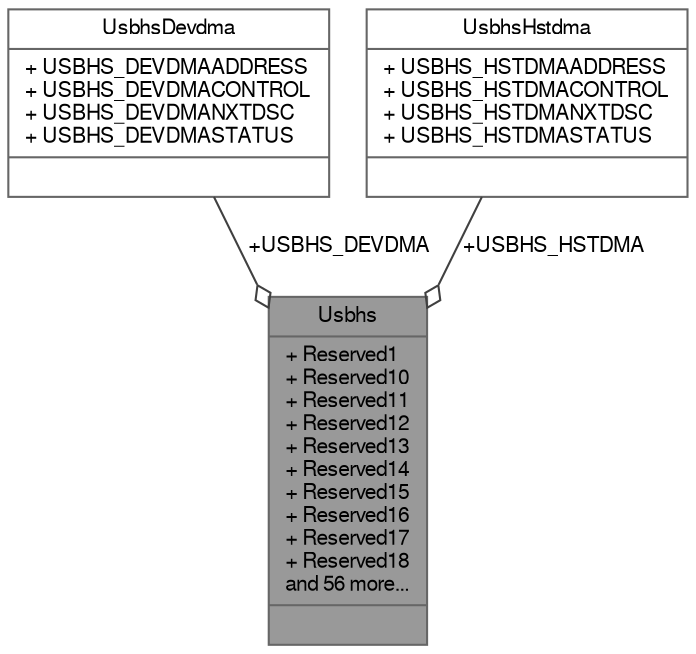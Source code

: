 digraph "Usbhs"
{
 // LATEX_PDF_SIZE
  bgcolor="transparent";
  edge [fontname=FreeSans,fontsize=10,labelfontname=FreeSans,labelfontsize=10];
  node [fontname=FreeSans,fontsize=10,shape=box,height=0.2,width=0.4];
  Node1 [shape=record,label="{Usbhs\n|+ Reserved1\l+ Reserved10\l+ Reserved11\l+ Reserved12\l+ Reserved13\l+ Reserved14\l+ Reserved15\l+ Reserved16\l+ Reserved17\l+ Reserved18\land 56 more...\l|}",height=0.2,width=0.4,color="gray40", fillcolor="grey60", style="filled", fontcolor="black",tooltip=" "];
  Node2 -> Node1 [color="grey25",style="solid",label=" +USBHS_DEVDMA" ,arrowhead="odiamond"];
  Node2 [shape=record,label="{UsbhsDevdma\n|+ USBHS_DEVDMAADDRESS\l+ USBHS_DEVDMACONTROL\l+ USBHS_DEVDMANXTDSC\l+ USBHS_DEVDMASTATUS\l|}",height=0.2,width=0.4,color="gray40", fillcolor="white", style="filled",URL="$struct_usbhs_devdma.html",tooltip="UsbhsDevdma hardware registers."];
  Node3 -> Node1 [color="grey25",style="solid",label=" +USBHS_HSTDMA" ,arrowhead="odiamond"];
  Node3 [shape=record,label="{UsbhsHstdma\n|+ USBHS_HSTDMAADDRESS\l+ USBHS_HSTDMACONTROL\l+ USBHS_HSTDMANXTDSC\l+ USBHS_HSTDMASTATUS\l|}",height=0.2,width=0.4,color="gray40", fillcolor="white", style="filled",URL="$struct_usbhs_hstdma.html",tooltip="UsbhsHstdma hardware registers."];
}
